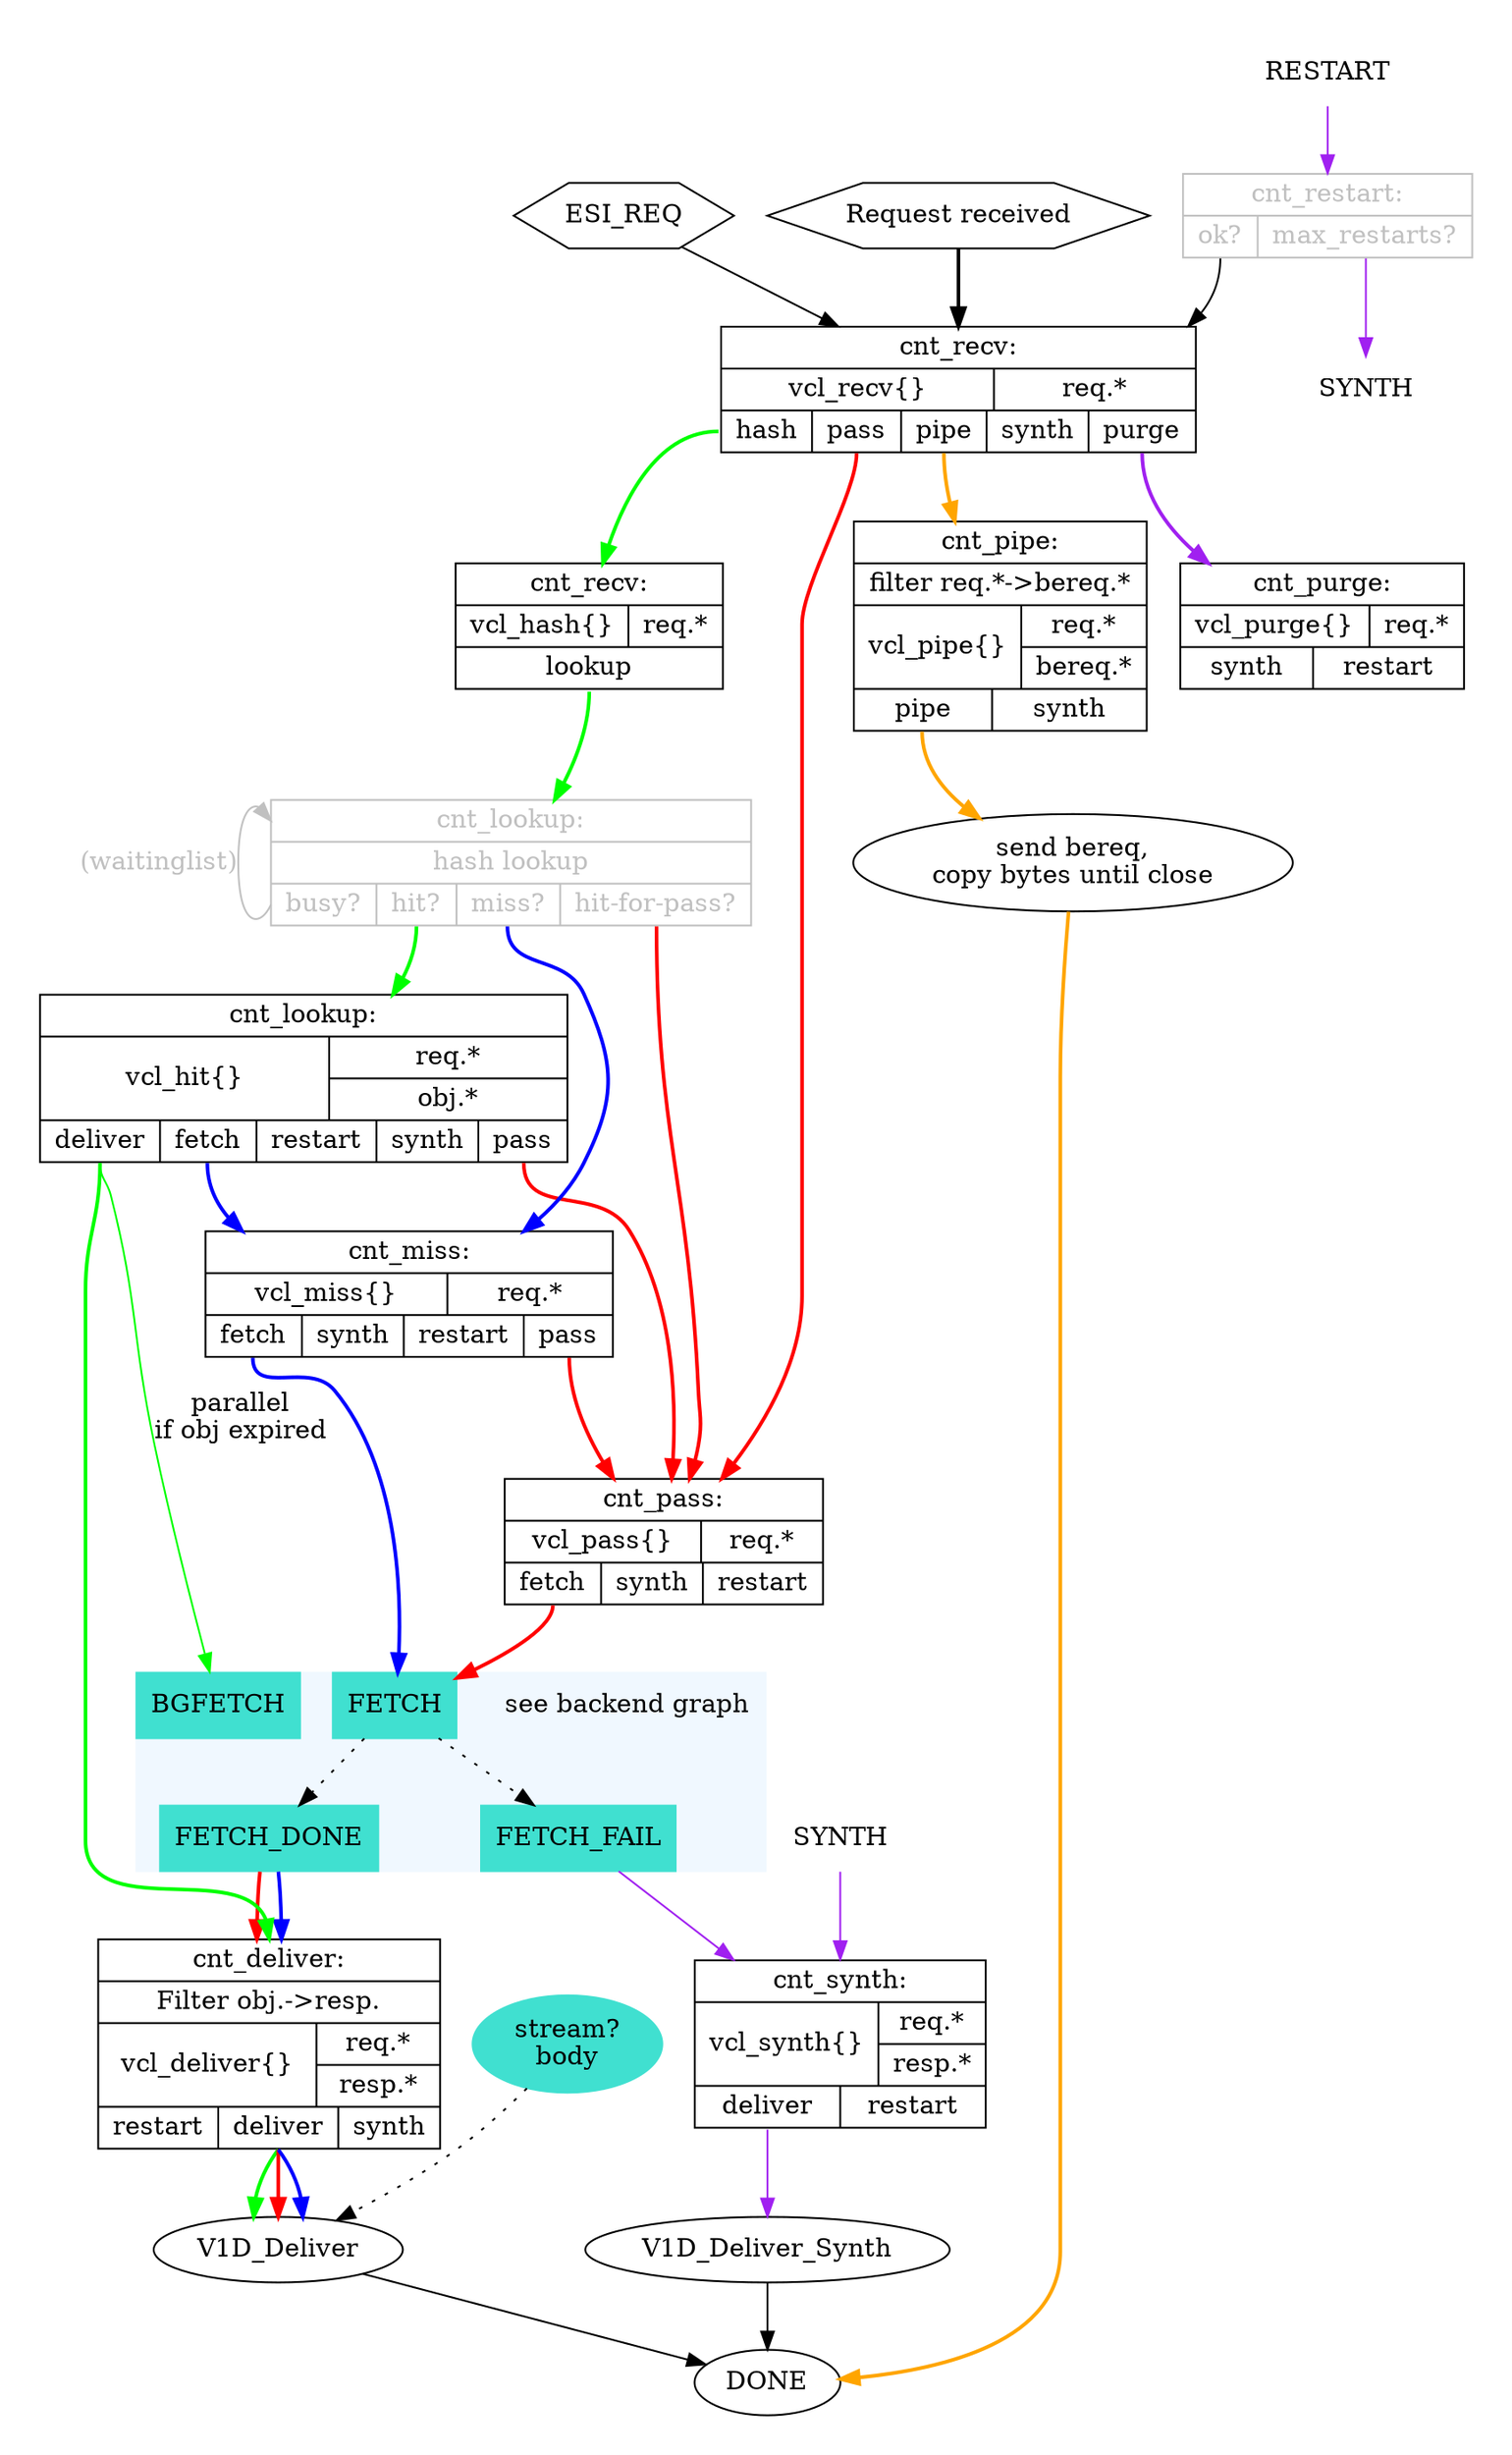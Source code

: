 digraph cache_req_fsm {
	margin="0.25"
	ranksep="0.5"
	center="1"

	//// XXX does this belong here? -- from cache_vcl.c
	/*
	vcl_load [label = "vcl.load",shape=plaintext]
	vcl_load -> init
	init [
	      shape=record
	      label="
	      {VCL_Load:|
		      {vcl_init}|
		      {<ok>ok|<fail>fail}}"
	]
	init:ok -> ok
	init:fail -> fail

	vcl_discard [label = "vcl.discard",shape=plaintext]
	vcl_discard -> fini
	fini [
	      shape=record
	      label="
	      {VCL_Nuke:|
		      {vcl_fini}|
		      {<ok>ok}}"
	]
	fini:ok -> ok
	*/

	acceptor [
		  shape=hexagon
		  label="Request received"
	]
	ESI_REQ [ shape=hexagon ]
	RESTART [shape=plaintext]

	ESI_REQ -> recv
	SYNTH [shape=plaintext]
	acceptor -> recv [style=bold]

	subgraph xcluster_deliver {
		/* cnt_deliver() */
		deliver [
			 shape=record
			 label="
			 {cnt_deliver:|
				 Filter obj.-\>resp.|
				 {vcl_deliver\{\}|
				 {req.*|resp.*}}|
				 {restart|<deliver>deliver|<synth>synth}}"
		]

		deliver:deliver:s -> V1D_Deliver [style=bold,color=green]
		deliver:deliver:s -> V1D_Deliver [style=bold,color=red]
		deliver:deliver:s -> V1D_Deliver [style=bold,color=blue]

		stream [label="stream?\nbody",style=filled,color=turquoise]
		stream -> V1D_Deliver [style=dotted]
	}

	V1D_Deliver -> DONE

	/* cnt_synth() */
	subgraph xcluster_synth {
		synth [
		       shape=record
		       label="
		       {cnt_synth:|
			       {vcl_synth\{\}|{req.*|resp.*}}|
			       {<del>deliver|<restart>restart}}"
		]

		SYNTH -> synth [color=purple]
		synth:del:s -> V1D_Deliver_Synth [color=purple]

		V1D_Deliver_Synth -> DONE
	}

	subgraph cluster_backend {
		style=filled
		color=aliceblue

		"see backend graph" [shape=plaintext]

		node [shape=box,
		      style=filled,
		      color=turquoise]

		BGFETCH
		FETCH
		FETCH_DONE
		FETCH_FAIL
	}

	lookup2:deliver:s -> BGFETCH [label="parallel\nif obj expired",
				      color=green]
	FETCH_FAIL -> synth [color=purple]

	FETCH_DONE -> deliver [style=bold,color=red]
	FETCH_DONE -> deliver [style=bold,color=blue]
	FETCH -> FETCH_DONE [style=dotted]
	FETCH -> FETCH_FAIL [style=dotted]
	/* cnt_lookup() */
	subgraph xcluster_lookup {
		lookup [
			shape=record
			color=grey
			fontcolor=grey
			label="
			{<top>cnt_lookup:|
				hash lookup|
				{<busy>busy?|
					<h>hit?|
					<miss>miss?|
					<hfp>hit-for-pass?}}"
		]
		lookup2 [
			 shape=record
			 label="
			 {<top>cnt_lookup:|
				 {vcl_hit\{\}|{req.*|obj.*}}|
				 {<deliver>deliver|
					 <fetch>fetch|
					 restart|
					 synth|
					 <pass>pass}}"
		]
	}
	lookup:busy:w -> lookup:top:w [label="(waitinglist)",
				       color=grey,
				       fontcolor=grey]
	lookup:miss:s -> miss [style=bold,color=blue]
	lookup:hfp:s -> pass [style=bold,color=red]
	lookup:h:s -> lookup2 [style=bold,color=green]

	lookup2:deliver:s -> deliver:n [style=bold,color=green]
	lookup2:fetch:s -> miss [style=bold,color=blue]
	// XXX should not happen
	// lookup2:fetch:s -> pass [style=bold,color=red,label="(no busy obj)"]
	lookup2:pass:s -> pass [style=bold,color=red]

	/* cnt_miss */
	subgraph xcluster_miss {
		miss [
		      shape=record
		      label="
		      {cnt_miss:|
			      {vcl_miss\{\}|req.*}|
			      {<fetch>fetch|
				      <synth>synth|
				      <rst>restart|
				      <pass>pass}}"
		]
	}
	miss:fetch:s -> FETCH [style=bold,color=blue]
	miss:pass:s -> pass [style=bold,color=red]

	/* cnt_pass */
	subgraph xcluster_pass {
		pass [
		      shape=record
		      label="{cnt_pass:|
			      {vcl_pass\{\}|req.*}|
			      {<fetch>fetch|
				      <synth>synth|
				      <rst>restart}}"
		]
	}
	pass:fetch:s -> FETCH [style=bold, color=red]

	/* cnt_pipe */
	subgraph xcluster_pipe {
		pipe [
		      shape=record
		      label="
		      {cnt_pipe:|
			      filter req.*-\>bereq.*|
			      {vcl_pipe\{\}|{req.*|bereq.*}}|
			      {<pipe>pipe|
				      <synth>synth}}"
		]
		pipe_do [
			 shape=ellipse
			 label="send bereq,\ncopy bytes until close"
		]
		pipe:pipe -> pipe_do [style=bold,color=orange]
	}
	pipe_do -> DONE [style=bold,color=orange]

	/* cnt_restart */
	subgraph xcluster_restart {
		restart [
			shape=record
			color=grey
			fontcolor=grey
			label="
			 {cnt_restart:|
				 {<ok>ok?|
					 <max>max_restarts?}}"
		]
	}
	RESTART -> restart [color=purple]
	restart:ok:s -> recv
	restart:max:s -> err_restart [color=purple]
	err_restart [label="SYNTH",shape=plaintext]

	/* cnt_recv() */
	subgraph xcluster_recv {
		recv [
		      shape=record
		      label="
		      {cnt_recv:|
			      {vcl_recv\{\}|req.*}|
			      {<hash>hash|
				      <pass>pass|
				      <pipe>pipe|
				      <synth>synth|
				      <purge>purge}}"
				      ]
		recv:hash -> hash [style=bold,color=green]
		hash [
		      shape=record
		      label="
		      {cnt_recv:|
			      {vcl_hash\{\}|req.*}|
			      {<lookup>lookup}}"]
	}
	recv:pipe -> pipe [style=bold,color=orange]
	recv:pass -> pass [style=bold,color=red]
	hash:lookup:s -> lookup [style=bold,color=green]
	recv:purge:s -> purge [style=bold,color=purple]

	/* cnt_purge */
	subgraph xcluster_purge {
		purge [
		       shape=record
		       label="
		       {cnt_purge:|
			       {vcl_purge\{\}|req.*}|
			       {<synth>synth|
				       <restart>restart}}"
		]
	}
}